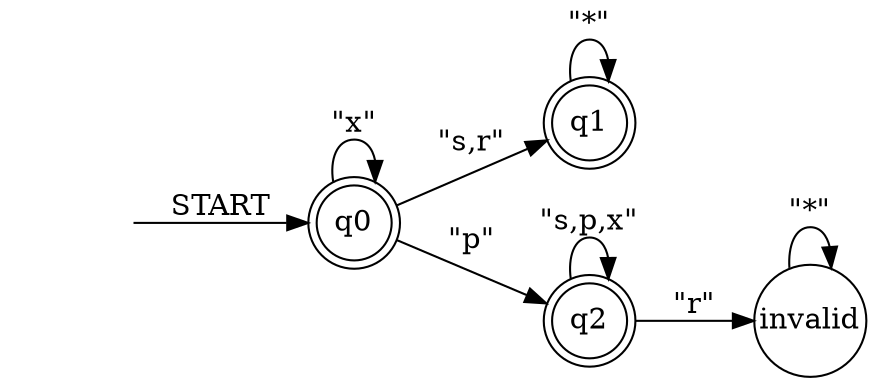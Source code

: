 # ----------------------------------- 
#Title:   (!p U (r || s)) || G!r
#From:  patterns.projects.cs.ksu.edu/documentation/patterns/ltl.shtml 
# alphabet : [x, p, r, s]
# ----------------------------------- 
 
 
digraph G {
  rankdir=LR;
  q0 [shape=doublecircle, margin=0];
  q1 [shape=doublecircle, margin=0];
  q2 [shape=doublecircle, margin=0];
  start0 [shape=none, style=invis];
  start0 -> q0 [label="START"];
  q2 -> q2  [label="\"s,p,x\""];
  q1 -> q1  [label="\"*\""];
  q0 -> q2  [label="\"p\""];
  q0 -> q1  [label="\"s,r\""];
  q0 -> q0  [label="\"x\""];
  invalid -> invalid  [label="\"*\""];
  q2 -> invalid  [label="\"r\""];
  invalid [shape=circle, margin=0];
}
